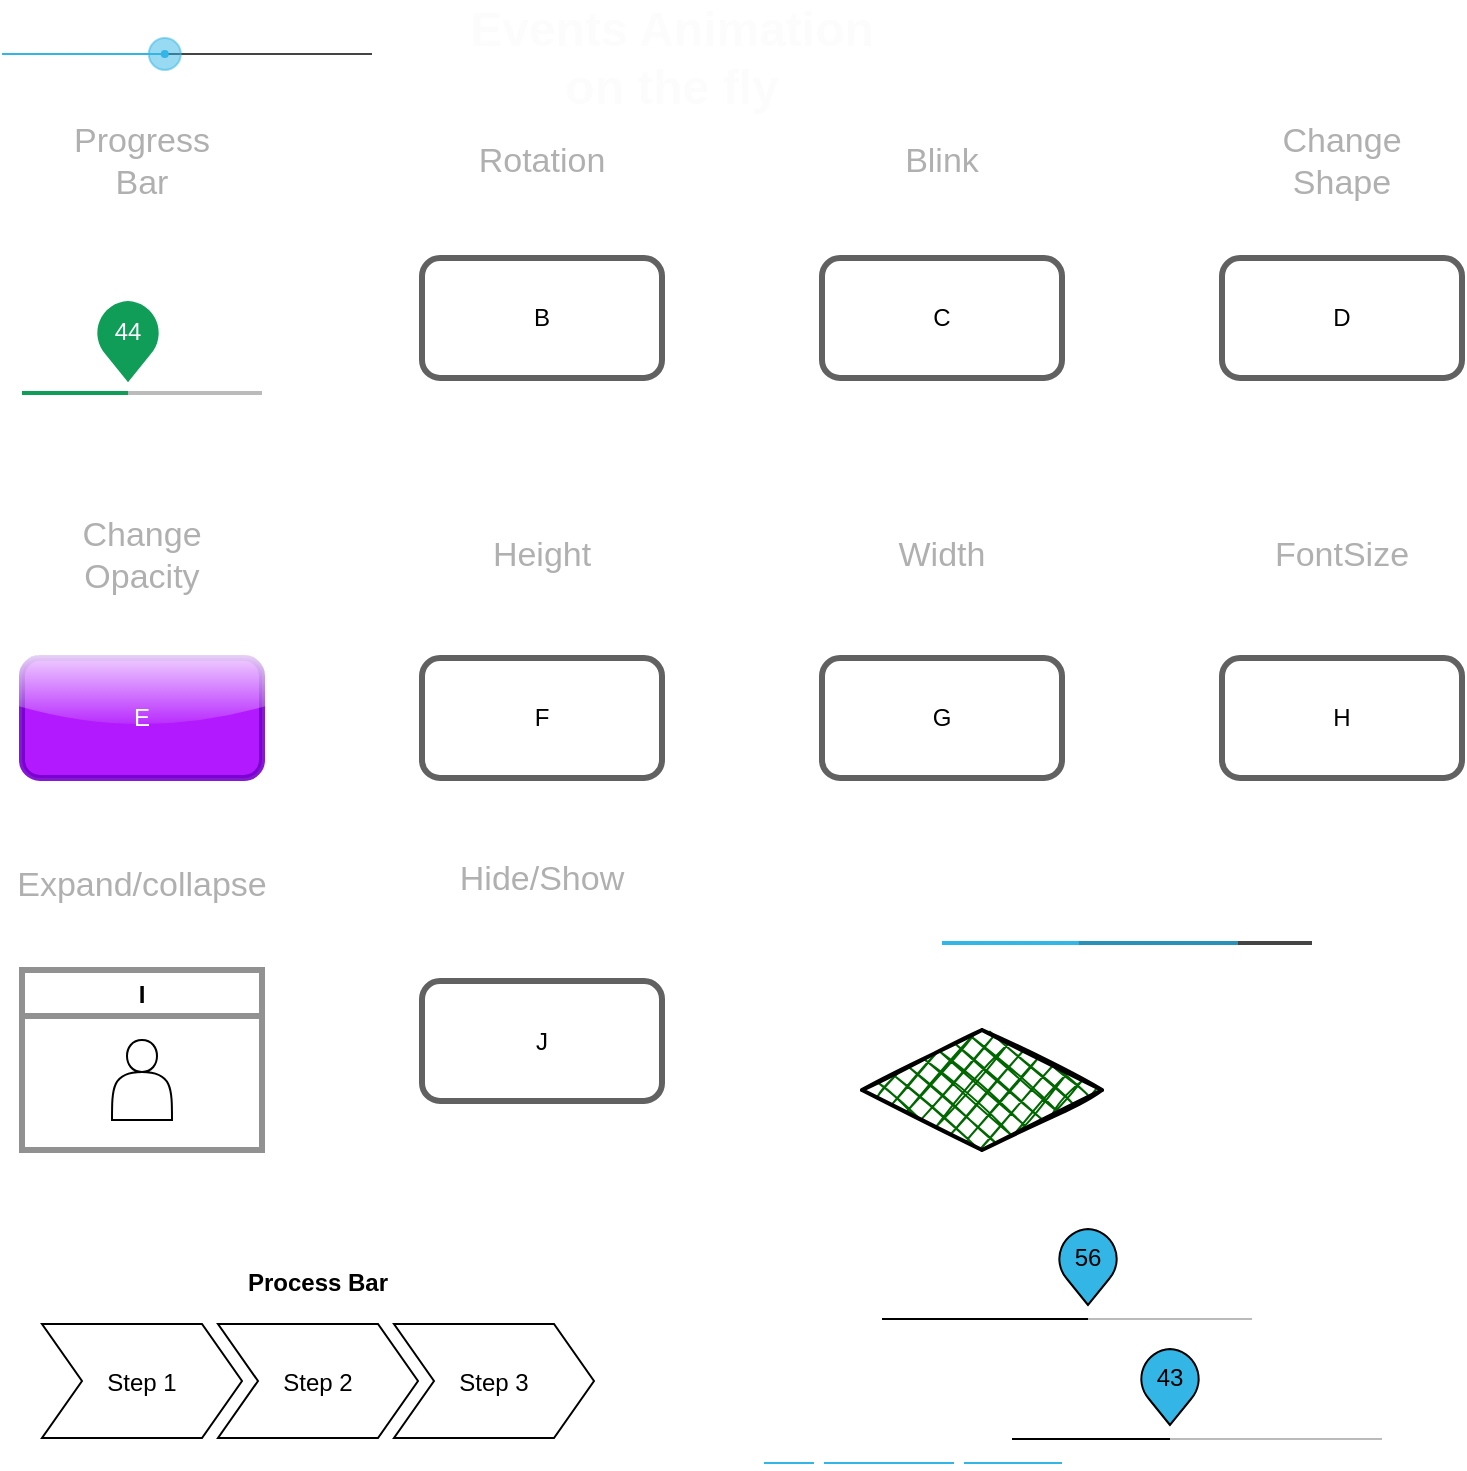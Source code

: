 <mxfile version="13.7.3" type="github">
  <diagram id="AYl-Ph6nO-dJOoklTDrt" name="第 1 页">
    <mxGraphModel dx="1308" dy="791" grid="1" gridSize="10" guides="1" tooltips="1" connect="1" arrows="1" fold="1" page="1" pageScale="1" pageWidth="827" pageHeight="1169" math="0" shadow="0">
      <root>
        <mxCell id="0" />
        <mxCell id="1" parent="0" />
        <mxCell id="32" value="" style="dashed=0;verticalLabelPosition=bottom;verticalAlign=top;align=center;shape=mxgraph.gmdl.sliderDiscrete;barPos=44.17;strokeColor=#0F9D58;opacity=100;strokeWidth=2;fillColor=#0F9D58;handleSize=10;shadow=0;fontSize=12;fontColor=#ffffff;" parent="1" vertex="1">
          <mxGeometry x="40" y="180" width="120" height="50" as="geometry" />
        </mxCell>
        <mxCell id="34" value="Progress Bar" style="text;html=1;strokeColor=none;fillColor=none;align=center;verticalAlign=middle;whiteSpace=wrap;rounded=0;fontSize=17;fontColor=#B0B0B0;" parent="1" vertex="1">
          <mxGeometry x="80" y="102" width="40" height="20" as="geometry" />
        </mxCell>
        <mxCell id="35" value="Rotation" style="text;html=1;strokeColor=none;fillColor=none;align=center;verticalAlign=middle;whiteSpace=wrap;rounded=0;fontSize=17;fontColor=#B0B0B0;" parent="1" vertex="1">
          <mxGeometry x="280" y="102" width="40" height="20" as="geometry" />
        </mxCell>
        <mxCell id="36" value="&lt;div&gt;B&lt;br&gt;&lt;/div&gt;" style="rounded=1;whiteSpace=wrap;html=1;strokeColor=#616161;strokeWidth=3;" parent="1" vertex="1">
          <mxGeometry x="240" y="160" width="120" height="60" as="geometry" />
        </mxCell>
        <mxCell id="37" value="Blink" style="text;html=1;strokeColor=none;fillColor=none;align=center;verticalAlign=middle;whiteSpace=wrap;rounded=0;fontSize=17;fontColor=#B0B0B0;" parent="1" vertex="1">
          <mxGeometry x="480" y="102" width="40" height="20" as="geometry" />
        </mxCell>
        <mxCell id="38" value="Change Shape" style="text;html=1;strokeColor=none;fillColor=none;align=center;verticalAlign=middle;whiteSpace=wrap;rounded=0;fontSize=17;fontColor=#B0B0B0;" parent="1" vertex="1">
          <mxGeometry x="680" y="102" width="40" height="20" as="geometry" />
        </mxCell>
        <mxCell id="39" value="&lt;div&gt;C&lt;br&gt;&lt;/div&gt;" style="rounded=1;whiteSpace=wrap;html=1;strokeColor=#616161;strokeWidth=3;" parent="1" vertex="1">
          <mxGeometry x="440" y="160" width="120" height="60" as="geometry" />
        </mxCell>
        <mxCell id="40" value="&lt;div&gt;D&lt;br&gt;&lt;/div&gt;" style="rounded=1;whiteSpace=wrap;html=1;strokeColor=#616161;strokeWidth=3;" parent="1" vertex="1">
          <mxGeometry x="640" y="160" width="120" height="60" as="geometry" />
        </mxCell>
        <mxCell id="41" value="Change Opacity" style="text;html=1;strokeColor=none;fillColor=none;align=center;verticalAlign=middle;whiteSpace=wrap;rounded=0;fontSize=17;fontColor=#B0B0B0;" parent="1" vertex="1">
          <mxGeometry x="80" y="299" width="40" height="20" as="geometry" />
        </mxCell>
        <mxCell id="42" value="&lt;div&gt;E&lt;br&gt;&lt;/div&gt;" style="rounded=1;whiteSpace=wrap;html=1;strokeColor=#7700CC;strokeWidth=3;glass=1;fillColor=#aa00ff;fontColor=#ffffff;opacity=90;" parent="1" vertex="1">
          <mxGeometry x="40" y="360" width="120" height="60" as="geometry" />
        </mxCell>
        <mxCell id="43" value="Events Animation &lt;br&gt;on the fly" style="text;html=1;strokeColor=none;fillColor=none;align=center;verticalAlign=middle;whiteSpace=wrap;rounded=0;fontSize=24;fontColor=#FCFCFC;fontStyle=1" parent="1" vertex="1">
          <mxGeometry x="230" y="50" width="270" height="20" as="geometry" />
        </mxCell>
        <mxCell id="44" value="Height" style="text;html=1;strokeColor=none;fillColor=none;align=center;verticalAlign=middle;whiteSpace=wrap;rounded=0;fontSize=17;fontColor=#B0B0B0;" parent="1" vertex="1">
          <mxGeometry x="280" y="299" width="40" height="20" as="geometry" />
        </mxCell>
        <mxCell id="45" value="&lt;div&gt;F&lt;br&gt;&lt;/div&gt;" style="rounded=1;whiteSpace=wrap;html=1;strokeColor=#616161;strokeWidth=3;" parent="1" vertex="1">
          <mxGeometry x="240" y="360" width="120" height="60" as="geometry" />
        </mxCell>
        <mxCell id="46" value="Width" style="text;html=1;strokeColor=none;fillColor=none;align=center;verticalAlign=middle;whiteSpace=wrap;rounded=0;fontSize=17;fontColor=#B0B0B0;" parent="1" vertex="1">
          <mxGeometry x="480" y="299" width="40" height="20" as="geometry" />
        </mxCell>
        <mxCell id="47" value="&lt;div&gt;G&lt;br&gt;&lt;/div&gt;" style="rounded=1;whiteSpace=wrap;html=1;strokeColor=#616161;strokeWidth=3;" parent="1" vertex="1">
          <mxGeometry x="440" y="360" width="120" height="60" as="geometry" />
        </mxCell>
        <mxCell id="48" value="FontSize" style="text;html=1;strokeColor=none;fillColor=none;align=center;verticalAlign=middle;whiteSpace=wrap;rounded=0;fontSize=17;fontColor=#B0B0B0;" parent="1" vertex="1">
          <mxGeometry x="680" y="299" width="40" height="20" as="geometry" />
        </mxCell>
        <mxCell id="49" value="&lt;div&gt;H&lt;br&gt;&lt;/div&gt;" style="rounded=1;whiteSpace=wrap;html=1;strokeColor=#616161;strokeWidth=3;" parent="1" vertex="1">
          <mxGeometry x="640" y="360" width="120" height="60" as="geometry" />
        </mxCell>
        <mxCell id="50" value="I" style="swimlane;startSize=23;strokeColor=#919191;strokeWidth=3;" parent="1" vertex="1">
          <mxGeometry x="40" y="516" width="120" height="90" as="geometry">
            <mxRectangle x="40" y="530" width="90" height="23" as="alternateBounds" />
          </mxGeometry>
        </mxCell>
        <mxCell id="54" value="" style="shape=actor;whiteSpace=wrap;html=1;" parent="50" vertex="1">
          <mxGeometry x="45" y="35" width="30" height="40" as="geometry" />
        </mxCell>
        <mxCell id="51" value="Expand/collapse" style="text;html=1;strokeColor=none;fillColor=none;align=center;verticalAlign=middle;whiteSpace=wrap;rounded=0;fontSize=17;fontColor=#B0B0B0;" parent="1" vertex="1">
          <mxGeometry x="80" y="464" width="40" height="20" as="geometry" />
        </mxCell>
        <mxCell id="57" value="Hide/Show" style="text;html=1;strokeColor=none;fillColor=none;align=center;verticalAlign=middle;whiteSpace=wrap;rounded=0;fontSize=17;fontColor=#B0B0B0;" parent="1" vertex="1">
          <mxGeometry x="280" y="460.5" width="40" height="20" as="geometry" />
        </mxCell>
        <mxCell id="58" value="&lt;div&gt;J&lt;br&gt;&lt;/div&gt;" style="rounded=1;whiteSpace=wrap;html=1;strokeColor=#616161;strokeWidth=3;" parent="1" vertex="1">
          <mxGeometry x="240" y="521.5" width="120" height="60" as="geometry" />
        </mxCell>
        <mxCell id="dhHG6_kyB3eOGtUlghAT-58" value="" style="rhombus;whiteSpace=wrap;html=1;strokeWidth=2;fillWeight=-1;hachureGap=8;fillStyle=cross-hatch;fillColor=#006600;sketch=1;" vertex="1" parent="1">
          <mxGeometry x="460" y="546" width="120" height="60" as="geometry" />
        </mxCell>
        <mxCell id="dhHG6_kyB3eOGtUlghAT-59" value="Process Bar" style="swimlane;childLayout=stackLayout;horizontal=1;fillColor=none;horizontalStack=1;resizeParent=1;resizeParentMax=0;resizeLast=0;collapsible=0;strokeColor=none;stackBorder=10;stackSpacing=-12;resizable=1;align=center;points=[];fontColor=#000000;" vertex="1" parent="1">
          <mxGeometry x="40" y="660" width="296" height="100" as="geometry" />
        </mxCell>
        <mxCell id="dhHG6_kyB3eOGtUlghAT-60" value="Step 1" style="shape=step;perimeter=stepPerimeter;fixedSize=1;points=[];" vertex="1" parent="dhHG6_kyB3eOGtUlghAT-59">
          <mxGeometry x="10" y="33" width="100" height="57" as="geometry" />
        </mxCell>
        <mxCell id="dhHG6_kyB3eOGtUlghAT-61" value="Step 2" style="shape=step;perimeter=stepPerimeter;fixedSize=1;points=[];" vertex="1" parent="dhHG6_kyB3eOGtUlghAT-59">
          <mxGeometry x="98" y="33" width="100" height="57" as="geometry" />
        </mxCell>
        <mxCell id="dhHG6_kyB3eOGtUlghAT-62" value="Step 3" style="shape=step;perimeter=stepPerimeter;fixedSize=1;points=[];" vertex="1" parent="dhHG6_kyB3eOGtUlghAT-59">
          <mxGeometry x="186" y="33" width="100" height="57" as="geometry" />
        </mxCell>
        <mxCell id="dhHG6_kyB3eOGtUlghAT-63" value="" style="verticalLabelPosition=bottom;verticalAlign=top;html=1;shadow=0;dashed=0;strokeWidth=1;shape=mxgraph.android.progressScrubberPressed;dx=0.44;fillColor=#33b5e5;" vertex="1" parent="1">
          <mxGeometry x="30" y="50" width="185" height="16" as="geometry" />
        </mxCell>
        <mxCell id="dhHG6_kyB3eOGtUlghAT-64" value="" style="verticalLabelPosition=bottom;verticalAlign=top;html=1;shadow=0;dashed=0;strokeWidth=1;shape=mxgraph.android.indeterminate_progress_bar;strokeColor=#33B5E5;pointerEvents=1" vertex="1" parent="1">
          <mxGeometry x="411" y="760" width="149" height="5" as="geometry" />
        </mxCell>
        <mxCell id="dhHG6_kyB3eOGtUlghAT-65" value="" style="verticalLabelPosition=bottom;verticalAlign=top;html=1;shadow=0;dashed=0;strokeWidth=1;shape=mxgraph.android.progressBar;strokeColor=#33b5e5;dx1=0.8;dx2=0.37;strokeWidth=2;" vertex="1" parent="1">
          <mxGeometry x="500" y="500" width="185" height="5" as="geometry" />
        </mxCell>
        <mxCell id="dhHG6_kyB3eOGtUlghAT-66" value="" style="verticalLabelPosition=bottom;verticalAlign=top;html=1;shadow=0;dashed=0;strokeWidth=1;shape=mxgraph.gmdl.sliderDiscrete;barPos=55.68;dx=0.44;fillColor=#33b5e5;" vertex="1" parent="1">
          <mxGeometry x="470" y="660" width="185" height="16" as="geometry" />
        </mxCell>
        <mxCell id="dhHG6_kyB3eOGtUlghAT-67" value="" style="verticalLabelPosition=bottom;verticalAlign=top;html=1;shadow=0;dashed=0;strokeWidth=1;shape=mxgraph.gmdl.sliderDiscrete;dx=0.44;fillColor=#33b5e5;barPos=42.7;" vertex="1" parent="1">
          <mxGeometry x="535" y="720" width="185" height="16" as="geometry" />
        </mxCell>
      </root>
    </mxGraphModel>
  </diagram>
</mxfile>
